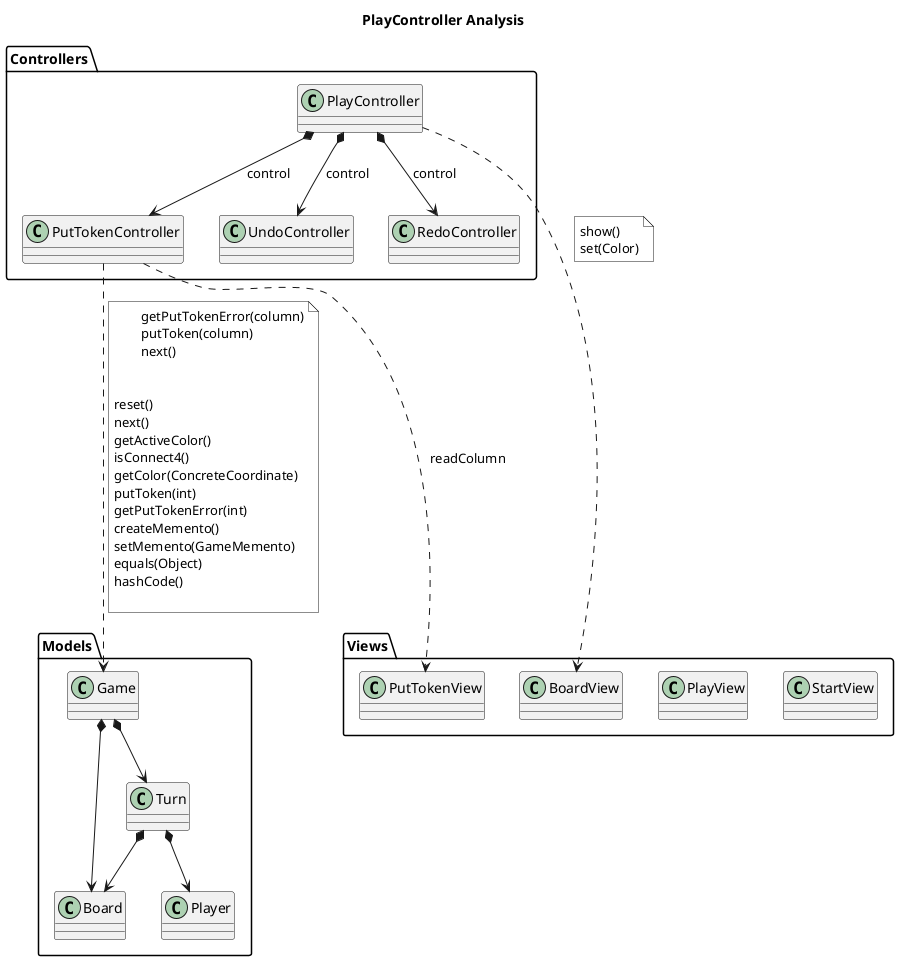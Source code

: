 @startuml

title "PlayController Analysis"

package Controllers {
	class PlayController
	class PutTokenController
	class UndoController
	class RedoController
}
package Views{
	class StartView
	class PlayView
	class PutTokenView
	class BoardView
}

package Models{
	class Game
	class Board
	class Player
	class Turn
	
	Game *--> Board
	Game *--> Turn
	Turn *--> Board
	Turn *--> Player
}

PlayController *--> PutTokenController : control
PlayController *--> UndoController : control
PlayController *--> RedoController : control
PlayController ..> BoardView
note on link #white
	show()
	set(Color)
end note
PutTokenController ..> PutTokenView : readColumn

PutTokenController ..> Game
note on link #white
	getPutTokenError(column)
	putToken(column)
	next()
	
	
reset()
next()
getActiveColor()
isConnect4()
getColor(ConcreteCoordinate)
putToken(int)
getPutTokenError(int)
createMemento()
setMemento(GameMemento)
equals(Object)
hashCode()	
	
end note

@enduml
